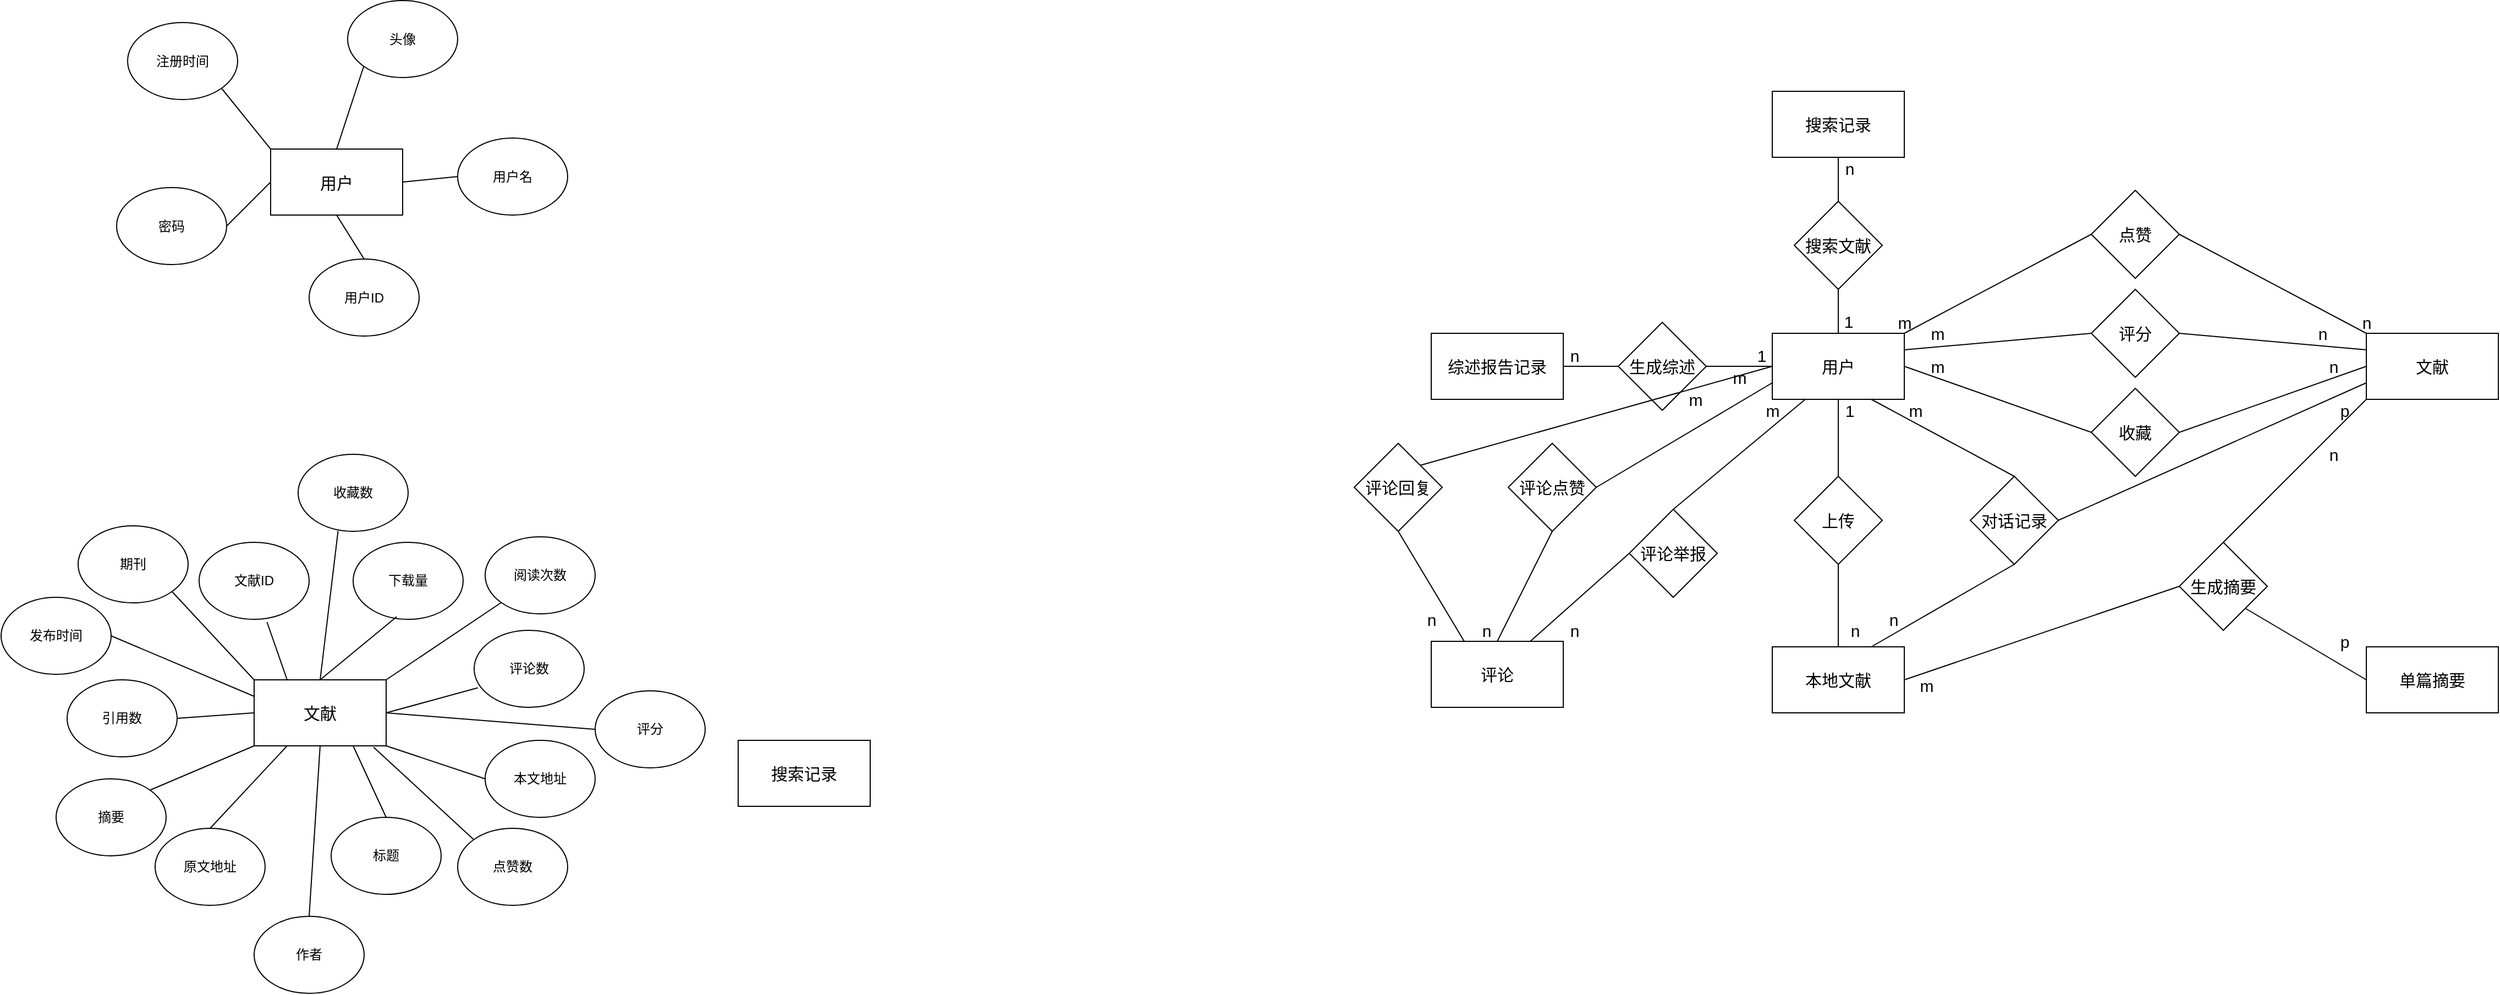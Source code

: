 <mxfile version="24.2.2" type="github">
  <diagram name="Page-1" id="c4acf3e9-155e-7222-9cf6-157b1a14988f">
    <mxGraphModel dx="1846" dy="708" grid="1" gridSize="10" guides="1" tooltips="1" connect="1" arrows="1" fold="1" page="1" pageScale="1" pageWidth="850" pageHeight="1100" background="none" math="0" shadow="0">
      <root>
        <mxCell id="0" />
        <mxCell id="1" parent="0" />
        <mxCell id="P6Sqa6nLTFP1nAxvebWK-67" style="rounded=0;orthogonalLoop=1;jettySize=auto;html=1;entryX=0;entryY=0.5;entryDx=0;entryDy=0;startArrow=none;startFill=0;endArrow=none;endFill=0;exitX=1;exitY=0;exitDx=0;exitDy=0;fontSize=15;" edge="1" parent="1" source="P6Sqa6nLTFP1nAxvebWK-73" target="P6Sqa6nLTFP1nAxvebWK-77">
          <mxGeometry relative="1" as="geometry">
            <mxPoint x="920" y="340" as="sourcePoint" />
          </mxGeometry>
        </mxCell>
        <mxCell id="P6Sqa6nLTFP1nAxvebWK-68" style="edgeStyle=none;rounded=0;orthogonalLoop=1;jettySize=auto;html=1;exitX=1;exitY=0.25;exitDx=0;exitDy=0;entryX=0;entryY=0.5;entryDx=0;entryDy=0;startArrow=none;startFill=0;endArrow=none;endFill=0;fontSize=15;" edge="1" parent="1" source="P6Sqa6nLTFP1nAxvebWK-73" target="P6Sqa6nLTFP1nAxvebWK-79">
          <mxGeometry relative="1" as="geometry" />
        </mxCell>
        <mxCell id="P6Sqa6nLTFP1nAxvebWK-69" style="edgeStyle=none;rounded=0;orthogonalLoop=1;jettySize=auto;html=1;exitX=1;exitY=0.5;exitDx=0;exitDy=0;entryX=0;entryY=0.5;entryDx=0;entryDy=0;startArrow=none;startFill=0;endArrow=none;endFill=0;fontSize=15;" edge="1" parent="1" source="P6Sqa6nLTFP1nAxvebWK-73" target="P6Sqa6nLTFP1nAxvebWK-81">
          <mxGeometry relative="1" as="geometry" />
        </mxCell>
        <mxCell id="P6Sqa6nLTFP1nAxvebWK-70" style="edgeStyle=none;rounded=0;orthogonalLoop=1;jettySize=auto;html=1;exitX=0.5;exitY=1;exitDx=0;exitDy=0;entryX=0.5;entryY=0;entryDx=0;entryDy=0;startArrow=none;startFill=0;endArrow=none;endFill=0;fontSize=15;" edge="1" parent="1" source="P6Sqa6nLTFP1nAxvebWK-73" target="P6Sqa6nLTFP1nAxvebWK-92">
          <mxGeometry relative="1" as="geometry" />
        </mxCell>
        <mxCell id="P6Sqa6nLTFP1nAxvebWK-71" style="edgeStyle=none;rounded=0;orthogonalLoop=1;jettySize=auto;html=1;exitX=0.75;exitY=1;exitDx=0;exitDy=0;entryX=0.5;entryY=0;entryDx=0;entryDy=0;startArrow=none;startFill=0;endArrow=none;endFill=0;fontSize=15;" edge="1" parent="1" source="P6Sqa6nLTFP1nAxvebWK-73" target="P6Sqa6nLTFP1nAxvebWK-97">
          <mxGeometry relative="1" as="geometry" />
        </mxCell>
        <mxCell id="P6Sqa6nLTFP1nAxvebWK-72" style="edgeStyle=none;rounded=0;orthogonalLoop=1;jettySize=auto;html=1;exitX=0.25;exitY=1;exitDx=0;exitDy=0;entryX=0.5;entryY=0;entryDx=0;entryDy=0;startArrow=none;startFill=0;endArrow=none;endFill=0;fontSize=15;" edge="1" parent="1" source="P6Sqa6nLTFP1nAxvebWK-73" target="P6Sqa6nLTFP1nAxvebWK-122">
          <mxGeometry relative="1" as="geometry" />
        </mxCell>
        <mxCell id="P6Sqa6nLTFP1nAxvebWK-73" value="用户" style="rounded=0;whiteSpace=wrap;html=1;fontSize=15;" vertex="1" parent="1">
          <mxGeometry x="770" y="340" width="120" height="60" as="geometry" />
        </mxCell>
        <mxCell id="P6Sqa6nLTFP1nAxvebWK-74" style="edgeStyle=none;rounded=0;orthogonalLoop=1;jettySize=auto;html=1;exitX=0;exitY=1;exitDx=0;exitDy=0;entryX=0.5;entryY=0;entryDx=0;entryDy=0;startArrow=none;startFill=0;endArrow=none;endFill=0;fontSize=15;" edge="1" parent="1" source="P6Sqa6nLTFP1nAxvebWK-75" target="P6Sqa6nLTFP1nAxvebWK-114">
          <mxGeometry relative="1" as="geometry" />
        </mxCell>
        <mxCell id="P6Sqa6nLTFP1nAxvebWK-75" value="文献" style="rounded=0;whiteSpace=wrap;html=1;fontSize=15;" vertex="1" parent="1">
          <mxGeometry x="1310" y="340" width="120" height="60" as="geometry" />
        </mxCell>
        <mxCell id="P6Sqa6nLTFP1nAxvebWK-76" style="edgeStyle=none;rounded=0;orthogonalLoop=1;jettySize=auto;html=1;exitX=1;exitY=0.5;exitDx=0;exitDy=0;entryX=0;entryY=0;entryDx=0;entryDy=0;startArrow=none;startFill=0;endArrow=none;endFill=0;fontSize=15;" edge="1" parent="1" source="P6Sqa6nLTFP1nAxvebWK-77" target="P6Sqa6nLTFP1nAxvebWK-75">
          <mxGeometry relative="1" as="geometry" />
        </mxCell>
        <mxCell id="P6Sqa6nLTFP1nAxvebWK-77" value="点赞" style="rhombus;whiteSpace=wrap;html=1;fontSize=15;" vertex="1" parent="1">
          <mxGeometry x="1060" y="210" width="80" height="80" as="geometry" />
        </mxCell>
        <mxCell id="P6Sqa6nLTFP1nAxvebWK-78" style="edgeStyle=none;rounded=0;orthogonalLoop=1;jettySize=auto;html=1;exitX=1;exitY=0.5;exitDx=0;exitDy=0;entryX=0;entryY=0.25;entryDx=0;entryDy=0;startArrow=none;startFill=0;endArrow=none;endFill=0;fontSize=15;" edge="1" parent="1" source="P6Sqa6nLTFP1nAxvebWK-79" target="P6Sqa6nLTFP1nAxvebWK-75">
          <mxGeometry relative="1" as="geometry" />
        </mxCell>
        <mxCell id="P6Sqa6nLTFP1nAxvebWK-79" value="评分" style="rhombus;whiteSpace=wrap;html=1;fontSize=15;" vertex="1" parent="1">
          <mxGeometry x="1060" y="300" width="80" height="80" as="geometry" />
        </mxCell>
        <mxCell id="P6Sqa6nLTFP1nAxvebWK-80" style="edgeStyle=none;rounded=0;orthogonalLoop=1;jettySize=auto;html=1;exitX=1;exitY=0.5;exitDx=0;exitDy=0;entryX=0;entryY=0.5;entryDx=0;entryDy=0;startArrow=none;startFill=0;endArrow=none;endFill=0;fontSize=15;" edge="1" parent="1" source="P6Sqa6nLTFP1nAxvebWK-81" target="P6Sqa6nLTFP1nAxvebWK-75">
          <mxGeometry relative="1" as="geometry" />
        </mxCell>
        <mxCell id="P6Sqa6nLTFP1nAxvebWK-81" value="收藏" style="rhombus;whiteSpace=wrap;html=1;fontSize=15;" vertex="1" parent="1">
          <mxGeometry x="1060" y="390" width="80" height="80" as="geometry" />
        </mxCell>
        <mxCell id="P6Sqa6nLTFP1nAxvebWK-82" value="m" style="text;html=1;align=center;verticalAlign=middle;resizable=0;points=[];autosize=1;fontSize=15;" vertex="1" parent="1">
          <mxGeometry x="870" y="315" width="40" height="30" as="geometry" />
        </mxCell>
        <mxCell id="P6Sqa6nLTFP1nAxvebWK-83" value="n" style="text;html=1;align=center;verticalAlign=middle;resizable=0;points=[];autosize=1;fontSize=15;" vertex="1" parent="1">
          <mxGeometry x="1295" y="315" width="30" height="30" as="geometry" />
        </mxCell>
        <mxCell id="P6Sqa6nLTFP1nAxvebWK-84" value="m" style="text;html=1;align=center;verticalAlign=middle;resizable=0;points=[];autosize=1;fontSize=15;" vertex="1" parent="1">
          <mxGeometry x="900" y="325" width="40" height="30" as="geometry" />
        </mxCell>
        <mxCell id="P6Sqa6nLTFP1nAxvebWK-85" value="n" style="text;html=1;align=center;verticalAlign=middle;resizable=0;points=[];autosize=1;fontSize=15;" vertex="1" parent="1">
          <mxGeometry x="1255" y="325" width="30" height="30" as="geometry" />
        </mxCell>
        <mxCell id="P6Sqa6nLTFP1nAxvebWK-86" value="m" style="text;html=1;align=center;verticalAlign=middle;resizable=0;points=[];autosize=1;fontSize=15;" vertex="1" parent="1">
          <mxGeometry x="900" y="355" width="40" height="30" as="geometry" />
        </mxCell>
        <mxCell id="P6Sqa6nLTFP1nAxvebWK-87" value="n" style="text;html=1;align=center;verticalAlign=middle;resizable=0;points=[];autosize=1;fontSize=15;" vertex="1" parent="1">
          <mxGeometry x="1265" y="355" width="30" height="30" as="geometry" />
        </mxCell>
        <mxCell id="P6Sqa6nLTFP1nAxvebWK-88" style="edgeStyle=none;rounded=0;orthogonalLoop=1;jettySize=auto;html=1;exitX=1;exitY=0.5;exitDx=0;exitDy=0;entryX=0;entryY=0.5;entryDx=0;entryDy=0;startArrow=none;startFill=0;endArrow=none;endFill=0;fontSize=15;" edge="1" parent="1" source="P6Sqa6nLTFP1nAxvebWK-89" target="P6Sqa6nLTFP1nAxvebWK-114">
          <mxGeometry relative="1" as="geometry" />
        </mxCell>
        <mxCell id="P6Sqa6nLTFP1nAxvebWK-89" value="本地文献" style="rounded=0;whiteSpace=wrap;html=1;fontSize=15;" vertex="1" parent="1">
          <mxGeometry x="770" y="625" width="120" height="60" as="geometry" />
        </mxCell>
        <mxCell id="P6Sqa6nLTFP1nAxvebWK-90" value="搜索记录" style="rounded=0;whiteSpace=wrap;html=1;fontSize=15;" vertex="1" parent="1">
          <mxGeometry x="770" y="120" width="120" height="60" as="geometry" />
        </mxCell>
        <mxCell id="P6Sqa6nLTFP1nAxvebWK-91" style="edgeStyle=none;rounded=0;orthogonalLoop=1;jettySize=auto;html=1;exitX=0.5;exitY=1;exitDx=0;exitDy=0;entryX=0.5;entryY=0;entryDx=0;entryDy=0;startArrow=none;startFill=0;endArrow=none;endFill=0;fontSize=15;" edge="1" parent="1" source="P6Sqa6nLTFP1nAxvebWK-92" target="P6Sqa6nLTFP1nAxvebWK-89">
          <mxGeometry relative="1" as="geometry" />
        </mxCell>
        <mxCell id="P6Sqa6nLTFP1nAxvebWK-92" value="上传" style="rhombus;whiteSpace=wrap;html=1;fontSize=15;" vertex="1" parent="1">
          <mxGeometry x="790" y="470" width="80" height="80" as="geometry" />
        </mxCell>
        <mxCell id="P6Sqa6nLTFP1nAxvebWK-93" value="1" style="text;html=1;align=center;verticalAlign=middle;resizable=0;points=[];autosize=1;fontSize=15;" vertex="1" parent="1">
          <mxGeometry x="825" y="395" width="30" height="30" as="geometry" />
        </mxCell>
        <mxCell id="P6Sqa6nLTFP1nAxvebWK-94" value="n" style="text;html=1;align=center;verticalAlign=middle;resizable=0;points=[];autosize=1;fontSize=15;" vertex="1" parent="1">
          <mxGeometry x="830" y="595" width="30" height="30" as="geometry" />
        </mxCell>
        <mxCell id="P6Sqa6nLTFP1nAxvebWK-95" style="edgeStyle=none;rounded=0;orthogonalLoop=1;jettySize=auto;html=1;exitX=0.5;exitY=1;exitDx=0;exitDy=0;entryX=0.75;entryY=0;entryDx=0;entryDy=0;startArrow=none;startFill=0;endArrow=none;endFill=0;fontSize=15;" edge="1" parent="1" source="P6Sqa6nLTFP1nAxvebWK-97" target="P6Sqa6nLTFP1nAxvebWK-89">
          <mxGeometry relative="1" as="geometry" />
        </mxCell>
        <mxCell id="P6Sqa6nLTFP1nAxvebWK-96" style="edgeStyle=none;rounded=0;orthogonalLoop=1;jettySize=auto;html=1;exitX=1;exitY=0.5;exitDx=0;exitDy=0;entryX=0;entryY=0.75;entryDx=0;entryDy=0;startArrow=none;startFill=0;endArrow=none;endFill=0;fontSize=15;" edge="1" parent="1" source="P6Sqa6nLTFP1nAxvebWK-97" target="P6Sqa6nLTFP1nAxvebWK-75">
          <mxGeometry relative="1" as="geometry" />
        </mxCell>
        <mxCell id="P6Sqa6nLTFP1nAxvebWK-97" value="对话记录" style="rhombus;whiteSpace=wrap;html=1;fontSize=15;" vertex="1" parent="1">
          <mxGeometry x="950" y="470" width="80" height="80" as="geometry" />
        </mxCell>
        <mxCell id="P6Sqa6nLTFP1nAxvebWK-98" value="m" style="text;html=1;align=center;verticalAlign=middle;resizable=0;points=[];autosize=1;fontSize=15;" vertex="1" parent="1">
          <mxGeometry x="880" y="395" width="40" height="30" as="geometry" />
        </mxCell>
        <mxCell id="P6Sqa6nLTFP1nAxvebWK-99" value="n" style="text;html=1;align=center;verticalAlign=middle;resizable=0;points=[];autosize=1;fontSize=15;" vertex="1" parent="1">
          <mxGeometry x="865" y="585" width="30" height="30" as="geometry" />
        </mxCell>
        <mxCell id="P6Sqa6nLTFP1nAxvebWK-100" value="p" style="text;html=1;align=center;verticalAlign=middle;resizable=0;points=[];autosize=1;fontSize=15;" vertex="1" parent="1">
          <mxGeometry x="1275" y="395" width="30" height="30" as="geometry" />
        </mxCell>
        <mxCell id="P6Sqa6nLTFP1nAxvebWK-101" value="单篇摘要" style="rounded=0;whiteSpace=wrap;html=1;fontSize=15;" vertex="1" parent="1">
          <mxGeometry x="1310" y="625" width="120" height="60" as="geometry" />
        </mxCell>
        <mxCell id="P6Sqa6nLTFP1nAxvebWK-102" style="edgeStyle=none;rounded=0;orthogonalLoop=1;jettySize=auto;html=1;exitX=1;exitY=0.5;exitDx=0;exitDy=0;entryX=0;entryY=0.5;entryDx=0;entryDy=0;startArrow=none;startFill=0;endArrow=none;endFill=0;fontSize=15;" edge="1" parent="1" source="P6Sqa6nLTFP1nAxvebWK-103" target="P6Sqa6nLTFP1nAxvebWK-105">
          <mxGeometry relative="1" as="geometry" />
        </mxCell>
        <mxCell id="P6Sqa6nLTFP1nAxvebWK-103" value="综述报告记录" style="rounded=0;whiteSpace=wrap;html=1;fontSize=15;" vertex="1" parent="1">
          <mxGeometry x="460" y="340" width="120" height="60" as="geometry" />
        </mxCell>
        <mxCell id="P6Sqa6nLTFP1nAxvebWK-104" style="edgeStyle=none;rounded=0;orthogonalLoop=1;jettySize=auto;html=1;exitX=1;exitY=0.5;exitDx=0;exitDy=0;entryX=0;entryY=0.5;entryDx=0;entryDy=0;startArrow=none;startFill=0;endArrow=none;endFill=0;fontSize=15;" edge="1" parent="1" source="P6Sqa6nLTFP1nAxvebWK-105" target="P6Sqa6nLTFP1nAxvebWK-73">
          <mxGeometry relative="1" as="geometry" />
        </mxCell>
        <mxCell id="P6Sqa6nLTFP1nAxvebWK-105" value="生成综述" style="rhombus;whiteSpace=wrap;html=1;fontSize=15;" vertex="1" parent="1">
          <mxGeometry x="630" y="330" width="80" height="80" as="geometry" />
        </mxCell>
        <mxCell id="P6Sqa6nLTFP1nAxvebWK-106" value="1" style="text;html=1;align=center;verticalAlign=middle;resizable=0;points=[];autosize=1;fontSize=15;" vertex="1" parent="1">
          <mxGeometry x="745" y="345" width="30" height="30" as="geometry" />
        </mxCell>
        <mxCell id="P6Sqa6nLTFP1nAxvebWK-107" value="n" style="text;html=1;align=center;verticalAlign=middle;resizable=0;points=[];autosize=1;fontSize=15;" vertex="1" parent="1">
          <mxGeometry x="575" y="345" width="30" height="30" as="geometry" />
        </mxCell>
        <mxCell id="P6Sqa6nLTFP1nAxvebWK-108" style="edgeStyle=none;rounded=0;orthogonalLoop=1;jettySize=auto;html=1;exitX=0.5;exitY=1;exitDx=0;exitDy=0;entryX=0.5;entryY=0;entryDx=0;entryDy=0;startArrow=none;startFill=0;endArrow=none;endFill=0;fontSize=15;" edge="1" parent="1" source="P6Sqa6nLTFP1nAxvebWK-111" target="P6Sqa6nLTFP1nAxvebWK-73">
          <mxGeometry relative="1" as="geometry" />
        </mxCell>
        <mxCell id="P6Sqa6nLTFP1nAxvebWK-109" value="1" style="edgeLabel;html=1;align=center;verticalAlign=middle;resizable=0;points=[];fontSize=15;" vertex="1" connectable="0" parent="P6Sqa6nLTFP1nAxvebWK-108">
          <mxGeometry x="0.45" y="9" relative="1" as="geometry">
            <mxPoint as="offset" />
          </mxGeometry>
        </mxCell>
        <mxCell id="P6Sqa6nLTFP1nAxvebWK-110" style="edgeStyle=none;rounded=0;orthogonalLoop=1;jettySize=auto;html=1;exitX=0.5;exitY=0;exitDx=0;exitDy=0;entryX=0.5;entryY=1;entryDx=0;entryDy=0;startArrow=none;startFill=0;endArrow=none;endFill=0;fontSize=15;" edge="1" parent="1" source="P6Sqa6nLTFP1nAxvebWK-111" target="P6Sqa6nLTFP1nAxvebWK-90">
          <mxGeometry relative="1" as="geometry" />
        </mxCell>
        <mxCell id="P6Sqa6nLTFP1nAxvebWK-111" value="搜索文献" style="rhombus;whiteSpace=wrap;html=1;fontSize=15;" vertex="1" parent="1">
          <mxGeometry x="790" y="220" width="80" height="80" as="geometry" />
        </mxCell>
        <mxCell id="P6Sqa6nLTFP1nAxvebWK-112" value="n" style="text;html=1;align=center;verticalAlign=middle;resizable=0;points=[];autosize=1;fontSize=15;" vertex="1" parent="1">
          <mxGeometry x="825" y="175" width="30" height="30" as="geometry" />
        </mxCell>
        <mxCell id="P6Sqa6nLTFP1nAxvebWK-113" style="edgeStyle=none;rounded=0;orthogonalLoop=1;jettySize=auto;html=1;exitX=1;exitY=1;exitDx=0;exitDy=0;entryX=0;entryY=0.5;entryDx=0;entryDy=0;startArrow=none;startFill=0;endArrow=none;endFill=0;fontSize=15;" edge="1" parent="1" source="P6Sqa6nLTFP1nAxvebWK-114" target="P6Sqa6nLTFP1nAxvebWK-101">
          <mxGeometry relative="1" as="geometry" />
        </mxCell>
        <mxCell id="P6Sqa6nLTFP1nAxvebWK-114" value="生成摘要" style="rhombus;whiteSpace=wrap;html=1;fontSize=15;" vertex="1" parent="1">
          <mxGeometry x="1140" y="530" width="80" height="80" as="geometry" />
        </mxCell>
        <mxCell id="P6Sqa6nLTFP1nAxvebWK-115" value="m" style="text;html=1;align=center;verticalAlign=middle;resizable=0;points=[];autosize=1;fontSize=15;" vertex="1" parent="1">
          <mxGeometry x="890" y="645" width="40" height="30" as="geometry" />
        </mxCell>
        <mxCell id="P6Sqa6nLTFP1nAxvebWK-116" value="n" style="text;html=1;align=center;verticalAlign=middle;resizable=0;points=[];autosize=1;fontSize=15;" vertex="1" parent="1">
          <mxGeometry x="1265" y="435" width="30" height="30" as="geometry" />
        </mxCell>
        <mxCell id="P6Sqa6nLTFP1nAxvebWK-117" value="p" style="text;html=1;align=center;verticalAlign=middle;resizable=0;points=[];autosize=1;fontSize=15;" vertex="1" parent="1">
          <mxGeometry x="1275" y="605" width="30" height="30" as="geometry" />
        </mxCell>
        <mxCell id="P6Sqa6nLTFP1nAxvebWK-118" style="edgeStyle=none;rounded=0;orthogonalLoop=1;jettySize=auto;html=1;exitX=0.5;exitY=1;exitDx=0;exitDy=0;entryX=0.5;entryY=0;entryDx=0;entryDy=0;startArrow=none;startFill=0;endArrow=none;endFill=0;fontSize=15;" edge="1" parent="1" source="P6Sqa6nLTFP1nAxvebWK-120" target="P6Sqa6nLTFP1nAxvebWK-123">
          <mxGeometry relative="1" as="geometry" />
        </mxCell>
        <mxCell id="P6Sqa6nLTFP1nAxvebWK-119" style="edgeStyle=none;rounded=0;orthogonalLoop=1;jettySize=auto;html=1;exitX=1;exitY=0.5;exitDx=0;exitDy=0;entryX=0;entryY=0.75;entryDx=0;entryDy=0;startArrow=none;startFill=0;endArrow=none;endFill=0;fontSize=15;" edge="1" parent="1" source="P6Sqa6nLTFP1nAxvebWK-120" target="P6Sqa6nLTFP1nAxvebWK-73">
          <mxGeometry relative="1" as="geometry" />
        </mxCell>
        <mxCell id="P6Sqa6nLTFP1nAxvebWK-120" value="评论点赞" style="rhombus;whiteSpace=wrap;html=1;fontSize=15;" vertex="1" parent="1">
          <mxGeometry x="530" y="440" width="80" height="80" as="geometry" />
        </mxCell>
        <mxCell id="P6Sqa6nLTFP1nAxvebWK-121" style="edgeStyle=none;rounded=0;orthogonalLoop=1;jettySize=auto;html=1;exitX=0;exitY=0.5;exitDx=0;exitDy=0;entryX=0.75;entryY=0;entryDx=0;entryDy=0;startArrow=none;startFill=0;endArrow=none;endFill=0;fontSize=15;" edge="1" parent="1" source="P6Sqa6nLTFP1nAxvebWK-122" target="P6Sqa6nLTFP1nAxvebWK-123">
          <mxGeometry relative="1" as="geometry" />
        </mxCell>
        <mxCell id="P6Sqa6nLTFP1nAxvebWK-122" value="评论举报" style="rhombus;whiteSpace=wrap;html=1;fontSize=15;" vertex="1" parent="1">
          <mxGeometry x="640" y="500" width="80" height="80" as="geometry" />
        </mxCell>
        <mxCell id="P6Sqa6nLTFP1nAxvebWK-123" value="评论" style="rounded=0;whiteSpace=wrap;html=1;fontSize=15;" vertex="1" parent="1">
          <mxGeometry x="460" y="620" width="120" height="60" as="geometry" />
        </mxCell>
        <mxCell id="P6Sqa6nLTFP1nAxvebWK-124" value="m" style="text;html=1;align=center;verticalAlign=middle;resizable=0;points=[];autosize=1;fontSize=15;" vertex="1" parent="1">
          <mxGeometry x="720" y="365" width="40" height="30" as="geometry" />
        </mxCell>
        <mxCell id="P6Sqa6nLTFP1nAxvebWK-125" value="n" style="text;html=1;align=center;verticalAlign=middle;resizable=0;points=[];autosize=1;fontSize=15;" vertex="1" parent="1">
          <mxGeometry x="495" y="595" width="30" height="30" as="geometry" />
        </mxCell>
        <mxCell id="P6Sqa6nLTFP1nAxvebWK-126" value="m" style="text;html=1;align=center;verticalAlign=middle;resizable=0;points=[];autosize=1;fontSize=15;" vertex="1" parent="1">
          <mxGeometry x="750" y="395" width="40" height="30" as="geometry" />
        </mxCell>
        <mxCell id="P6Sqa6nLTFP1nAxvebWK-127" value="n" style="text;html=1;align=center;verticalAlign=middle;resizable=0;points=[];autosize=1;fontSize=15;" vertex="1" parent="1">
          <mxGeometry x="575" y="595" width="30" height="30" as="geometry" />
        </mxCell>
        <mxCell id="P6Sqa6nLTFP1nAxvebWK-128" style="edgeStyle=none;rounded=0;orthogonalLoop=1;jettySize=auto;html=1;exitX=1;exitY=0;exitDx=0;exitDy=0;entryX=0;entryY=0.5;entryDx=0;entryDy=0;startArrow=none;startFill=0;endArrow=none;endFill=0;fontSize=15;" edge="1" parent="1" source="P6Sqa6nLTFP1nAxvebWK-130" target="P6Sqa6nLTFP1nAxvebWK-73">
          <mxGeometry relative="1" as="geometry" />
        </mxCell>
        <mxCell id="P6Sqa6nLTFP1nAxvebWK-129" style="edgeStyle=none;rounded=0;orthogonalLoop=1;jettySize=auto;html=1;exitX=0.5;exitY=1;exitDx=0;exitDy=0;entryX=0.25;entryY=0;entryDx=0;entryDy=0;startArrow=none;startFill=0;endArrow=none;endFill=0;fontSize=15;" edge="1" parent="1" source="P6Sqa6nLTFP1nAxvebWK-130" target="P6Sqa6nLTFP1nAxvebWK-123">
          <mxGeometry relative="1" as="geometry" />
        </mxCell>
        <mxCell id="P6Sqa6nLTFP1nAxvebWK-130" value="评论回复" style="rhombus;whiteSpace=wrap;html=1;fontSize=15;" vertex="1" parent="1">
          <mxGeometry x="390" y="440" width="80" height="80" as="geometry" />
        </mxCell>
        <mxCell id="P6Sqa6nLTFP1nAxvebWK-131" value="n" style="text;html=1;align=center;verticalAlign=middle;resizable=0;points=[];autosize=1;fontSize=15;" vertex="1" parent="1">
          <mxGeometry x="445" y="585" width="30" height="30" as="geometry" />
        </mxCell>
        <mxCell id="P6Sqa6nLTFP1nAxvebWK-132" value="m" style="text;html=1;align=center;verticalAlign=middle;resizable=0;points=[];autosize=1;fontSize=15;" vertex="1" parent="1">
          <mxGeometry x="680" y="385" width="40" height="30" as="geometry" />
        </mxCell>
        <mxCell id="P6Sqa6nLTFP1nAxvebWK-137" value="用户" style="rounded=0;whiteSpace=wrap;html=1;fontSize=15;" vertex="1" parent="1">
          <mxGeometry x="-595" y="172.5" width="120" height="60" as="geometry" />
        </mxCell>
        <mxCell id="P6Sqa6nLTFP1nAxvebWK-142" value="搜索记录" style="rounded=0;whiteSpace=wrap;html=1;fontSize=15;" vertex="1" parent="1">
          <mxGeometry x="-170" y="710" width="120" height="60" as="geometry" />
        </mxCell>
        <mxCell id="P6Sqa6nLTFP1nAxvebWK-177" value="用户ID" style="ellipse;whiteSpace=wrap;html=1;" vertex="1" parent="1">
          <mxGeometry x="-560" y="272.5" width="100" height="70" as="geometry" />
        </mxCell>
        <mxCell id="P6Sqa6nLTFP1nAxvebWK-178" value="密码" style="ellipse;whiteSpace=wrap;html=1;" vertex="1" parent="1">
          <mxGeometry x="-735" y="207.5" width="100" height="70" as="geometry" />
        </mxCell>
        <mxCell id="P6Sqa6nLTFP1nAxvebWK-179" value="用户名" style="ellipse;whiteSpace=wrap;html=1;" vertex="1" parent="1">
          <mxGeometry x="-425" y="162.5" width="100" height="70" as="geometry" />
        </mxCell>
        <mxCell id="P6Sqa6nLTFP1nAxvebWK-180" value="头像" style="ellipse;whiteSpace=wrap;html=1;" vertex="1" parent="1">
          <mxGeometry x="-525" y="37.5" width="100" height="70" as="geometry" />
        </mxCell>
        <mxCell id="P6Sqa6nLTFP1nAxvebWK-181" value="注册时间" style="ellipse;whiteSpace=wrap;html=1;" vertex="1" parent="1">
          <mxGeometry x="-725" y="57.5" width="100" height="70" as="geometry" />
        </mxCell>
        <mxCell id="P6Sqa6nLTFP1nAxvebWK-183" value="" style="endArrow=none;html=1;rounded=0;entryX=0.5;entryY=1;entryDx=0;entryDy=0;exitX=0.5;exitY=0;exitDx=0;exitDy=0;" edge="1" parent="1" source="P6Sqa6nLTFP1nAxvebWK-177" target="P6Sqa6nLTFP1nAxvebWK-137">
          <mxGeometry width="50" height="50" relative="1" as="geometry">
            <mxPoint x="-655" y="347.5" as="sourcePoint" />
            <mxPoint x="-605" y="302.5" as="targetPoint" />
          </mxGeometry>
        </mxCell>
        <mxCell id="P6Sqa6nLTFP1nAxvebWK-184" value="" style="endArrow=none;html=1;rounded=0;entryX=0;entryY=0.5;entryDx=0;entryDy=0;exitX=1;exitY=0.5;exitDx=0;exitDy=0;" edge="1" parent="1" source="P6Sqa6nLTFP1nAxvebWK-137" target="P6Sqa6nLTFP1nAxvebWK-179">
          <mxGeometry width="50" height="50" relative="1" as="geometry">
            <mxPoint x="-295" y="367.5" as="sourcePoint" />
            <mxPoint x="-245" y="317.5" as="targetPoint" />
          </mxGeometry>
        </mxCell>
        <mxCell id="P6Sqa6nLTFP1nAxvebWK-185" value="" style="endArrow=none;html=1;rounded=0;entryX=0;entryY=0.5;entryDx=0;entryDy=0;exitX=1;exitY=0.5;exitDx=0;exitDy=0;" edge="1" parent="1" source="P6Sqa6nLTFP1nAxvebWK-178" target="P6Sqa6nLTFP1nAxvebWK-137">
          <mxGeometry width="50" height="50" relative="1" as="geometry">
            <mxPoint x="-615" y="427.5" as="sourcePoint" />
            <mxPoint x="-565" y="377.5" as="targetPoint" />
          </mxGeometry>
        </mxCell>
        <mxCell id="P6Sqa6nLTFP1nAxvebWK-186" value="" style="endArrow=none;html=1;rounded=0;entryX=0;entryY=1;entryDx=0;entryDy=0;exitX=0.5;exitY=0;exitDx=0;exitDy=0;" edge="1" parent="1" source="P6Sqa6nLTFP1nAxvebWK-137" target="P6Sqa6nLTFP1nAxvebWK-180">
          <mxGeometry width="50" height="50" relative="1" as="geometry">
            <mxPoint x="-575" y="147.5" as="sourcePoint" />
            <mxPoint x="-525" y="97.5" as="targetPoint" />
          </mxGeometry>
        </mxCell>
        <mxCell id="P6Sqa6nLTFP1nAxvebWK-187" value="" style="endArrow=none;html=1;rounded=0;entryX=1;entryY=1;entryDx=0;entryDy=0;exitX=0;exitY=0;exitDx=0;exitDy=0;" edge="1" parent="1" source="P6Sqa6nLTFP1nAxvebWK-137" target="P6Sqa6nLTFP1nAxvebWK-181">
          <mxGeometry width="50" height="50" relative="1" as="geometry">
            <mxPoint x="-685" y="407.5" as="sourcePoint" />
            <mxPoint x="-635" y="357.5" as="targetPoint" />
          </mxGeometry>
        </mxCell>
        <mxCell id="P6Sqa6nLTFP1nAxvebWK-188" value="文献" style="rounded=0;whiteSpace=wrap;html=1;fontSize=15;" vertex="1" parent="1">
          <mxGeometry x="-610" y="655" width="120" height="60" as="geometry" />
        </mxCell>
        <mxCell id="P6Sqa6nLTFP1nAxvebWK-189" value="文献ID" style="ellipse;whiteSpace=wrap;html=1;" vertex="1" parent="1">
          <mxGeometry x="-660" y="530" width="100" height="70" as="geometry" />
        </mxCell>
        <mxCell id="P6Sqa6nLTFP1nAxvebWK-190" value="标题" style="ellipse;whiteSpace=wrap;html=1;" vertex="1" parent="1">
          <mxGeometry x="-540" y="780" width="100" height="70" as="geometry" />
        </mxCell>
        <mxCell id="P6Sqa6nLTFP1nAxvebWK-191" value="作者" style="ellipse;whiteSpace=wrap;html=1;" vertex="1" parent="1">
          <mxGeometry x="-610" y="870" width="100" height="70" as="geometry" />
        </mxCell>
        <mxCell id="P6Sqa6nLTFP1nAxvebWK-192" value="摘要" style="ellipse;whiteSpace=wrap;html=1;" vertex="1" parent="1">
          <mxGeometry x="-790" y="745" width="100" height="70" as="geometry" />
        </mxCell>
        <mxCell id="P6Sqa6nLTFP1nAxvebWK-193" value="发布时间" style="ellipse;whiteSpace=wrap;html=1;" vertex="1" parent="1">
          <mxGeometry x="-840" y="580" width="100" height="70" as="geometry" />
        </mxCell>
        <mxCell id="P6Sqa6nLTFP1nAxvebWK-194" value="期刊" style="ellipse;whiteSpace=wrap;html=1;" vertex="1" parent="1">
          <mxGeometry x="-770" y="515" width="100" height="70" as="geometry" />
        </mxCell>
        <mxCell id="P6Sqa6nLTFP1nAxvebWK-195" value="引用数" style="ellipse;whiteSpace=wrap;html=1;" vertex="1" parent="1">
          <mxGeometry x="-780" y="655" width="100" height="70" as="geometry" />
        </mxCell>
        <mxCell id="P6Sqa6nLTFP1nAxvebWK-196" value="原文地址" style="ellipse;whiteSpace=wrap;html=1;" vertex="1" parent="1">
          <mxGeometry x="-700" y="790" width="100" height="70" as="geometry" />
        </mxCell>
        <mxCell id="P6Sqa6nLTFP1nAxvebWK-197" value="阅读次数" style="ellipse;whiteSpace=wrap;html=1;" vertex="1" parent="1">
          <mxGeometry x="-400" y="525" width="100" height="70" as="geometry" />
        </mxCell>
        <mxCell id="P6Sqa6nLTFP1nAxvebWK-198" value="点赞数" style="ellipse;whiteSpace=wrap;html=1;" vertex="1" parent="1">
          <mxGeometry x="-425" y="790" width="100" height="70" as="geometry" />
        </mxCell>
        <mxCell id="P6Sqa6nLTFP1nAxvebWK-199" value="收藏数" style="ellipse;whiteSpace=wrap;html=1;" vertex="1" parent="1">
          <mxGeometry x="-570" y="450" width="100" height="70" as="geometry" />
        </mxCell>
        <mxCell id="P6Sqa6nLTFP1nAxvebWK-200" value="评论数" style="ellipse;whiteSpace=wrap;html=1;" vertex="1" parent="1">
          <mxGeometry x="-410" y="610" width="100" height="70" as="geometry" />
        </mxCell>
        <mxCell id="P6Sqa6nLTFP1nAxvebWK-201" value="评分" style="ellipse;whiteSpace=wrap;html=1;" vertex="1" parent="1">
          <mxGeometry x="-300" y="665" width="100" height="70" as="geometry" />
        </mxCell>
        <mxCell id="P6Sqa6nLTFP1nAxvebWK-202" value="下载量" style="ellipse;whiteSpace=wrap;html=1;" vertex="1" parent="1">
          <mxGeometry x="-520" y="530" width="100" height="70" as="geometry" />
        </mxCell>
        <mxCell id="P6Sqa6nLTFP1nAxvebWK-203" value="本文地址" style="ellipse;whiteSpace=wrap;html=1;" vertex="1" parent="1">
          <mxGeometry x="-400" y="710" width="100" height="70" as="geometry" />
        </mxCell>
        <mxCell id="P6Sqa6nLTFP1nAxvebWK-204" value="" style="endArrow=none;html=1;rounded=0;entryX=0.5;entryY=0;entryDx=0;entryDy=0;exitX=0.75;exitY=1;exitDx=0;exitDy=0;" edge="1" parent="1" source="P6Sqa6nLTFP1nAxvebWK-188" target="P6Sqa6nLTFP1nAxvebWK-190">
          <mxGeometry width="50" height="50" relative="1" as="geometry">
            <mxPoint x="-550" y="780" as="sourcePoint" />
            <mxPoint x="-500" y="730" as="targetPoint" />
          </mxGeometry>
        </mxCell>
        <mxCell id="P6Sqa6nLTFP1nAxvebWK-205" value="" style="endArrow=none;html=1;rounded=0;exitX=1;exitY=0.5;exitDx=0;exitDy=0;entryX=0.033;entryY=0.747;entryDx=0;entryDy=0;entryPerimeter=0;" edge="1" parent="1" source="P6Sqa6nLTFP1nAxvebWK-188" target="P6Sqa6nLTFP1nAxvebWK-200">
          <mxGeometry width="50" height="50" relative="1" as="geometry">
            <mxPoint x="-490" y="700" as="sourcePoint" />
            <mxPoint x="-440" y="650" as="targetPoint" />
          </mxGeometry>
        </mxCell>
        <mxCell id="P6Sqa6nLTFP1nAxvebWK-206" value="" style="endArrow=none;html=1;rounded=0;exitX=1;exitY=0.5;exitDx=0;exitDy=0;entryX=0;entryY=0.5;entryDx=0;entryDy=0;" edge="1" parent="1" source="P6Sqa6nLTFP1nAxvebWK-195" target="P6Sqa6nLTFP1nAxvebWK-188">
          <mxGeometry width="50" height="50" relative="1" as="geometry">
            <mxPoint x="-680" y="720" as="sourcePoint" />
            <mxPoint x="-630" y="670" as="targetPoint" />
          </mxGeometry>
        </mxCell>
        <mxCell id="P6Sqa6nLTFP1nAxvebWK-208" value="" style="endArrow=none;html=1;rounded=0;entryX=0.617;entryY=1.036;entryDx=0;entryDy=0;entryPerimeter=0;exitX=0.25;exitY=0;exitDx=0;exitDy=0;" edge="1" parent="1" source="P6Sqa6nLTFP1nAxvebWK-188" target="P6Sqa6nLTFP1nAxvebWK-189">
          <mxGeometry width="50" height="50" relative="1" as="geometry">
            <mxPoint x="-490" y="700" as="sourcePoint" />
            <mxPoint x="-440" y="650" as="targetPoint" />
          </mxGeometry>
        </mxCell>
        <mxCell id="P6Sqa6nLTFP1nAxvebWK-209" value="" style="endArrow=none;html=1;rounded=0;entryX=0.363;entryY=0.996;entryDx=0;entryDy=0;entryPerimeter=0;exitX=0.5;exitY=0;exitDx=0;exitDy=0;" edge="1" parent="1" source="P6Sqa6nLTFP1nAxvebWK-188" target="P6Sqa6nLTFP1nAxvebWK-199">
          <mxGeometry width="50" height="50" relative="1" as="geometry">
            <mxPoint x="-490" y="700" as="sourcePoint" />
            <mxPoint x="-440" y="650" as="targetPoint" />
          </mxGeometry>
        </mxCell>
        <mxCell id="P6Sqa6nLTFP1nAxvebWK-210" value="" style="endArrow=none;html=1;rounded=0;entryX=0.396;entryY=0.966;entryDx=0;entryDy=0;entryPerimeter=0;exitX=0.5;exitY=0;exitDx=0;exitDy=0;" edge="1" parent="1" source="P6Sqa6nLTFP1nAxvebWK-188" target="P6Sqa6nLTFP1nAxvebWK-202">
          <mxGeometry width="50" height="50" relative="1" as="geometry">
            <mxPoint x="-510" y="630" as="sourcePoint" />
            <mxPoint x="-440" y="540" as="targetPoint" />
          </mxGeometry>
        </mxCell>
        <mxCell id="P6Sqa6nLTFP1nAxvebWK-211" value="" style="endArrow=none;html=1;rounded=0;entryX=0;entryY=0;entryDx=0;entryDy=0;exitX=1;exitY=1;exitDx=0;exitDy=0;" edge="1" parent="1" source="P6Sqa6nLTFP1nAxvebWK-194" target="P6Sqa6nLTFP1nAxvebWK-188">
          <mxGeometry width="50" height="50" relative="1" as="geometry">
            <mxPoint x="-850" y="780" as="sourcePoint" />
            <mxPoint x="-800" y="730" as="targetPoint" />
          </mxGeometry>
        </mxCell>
        <mxCell id="P6Sqa6nLTFP1nAxvebWK-212" value="" style="endArrow=none;html=1;rounded=0;entryX=1;entryY=0.5;entryDx=0;entryDy=0;exitX=0;exitY=0.25;exitDx=0;exitDy=0;" edge="1" parent="1" source="P6Sqa6nLTFP1nAxvebWK-188" target="P6Sqa6nLTFP1nAxvebWK-193">
          <mxGeometry width="50" height="50" relative="1" as="geometry">
            <mxPoint x="-490" y="590" as="sourcePoint" />
            <mxPoint x="-440" y="540" as="targetPoint" />
          </mxGeometry>
        </mxCell>
        <mxCell id="P6Sqa6nLTFP1nAxvebWK-213" value="" style="endArrow=none;html=1;rounded=0;exitX=0;exitY=1;exitDx=0;exitDy=0;entryX=1;entryY=0;entryDx=0;entryDy=0;" edge="1" parent="1" source="P6Sqa6nLTFP1nAxvebWK-188" target="P6Sqa6nLTFP1nAxvebWK-192">
          <mxGeometry width="50" height="50" relative="1" as="geometry">
            <mxPoint x="-490" y="700" as="sourcePoint" />
            <mxPoint x="-440" y="650" as="targetPoint" />
          </mxGeometry>
        </mxCell>
        <mxCell id="P6Sqa6nLTFP1nAxvebWK-214" value="" style="endArrow=none;html=1;rounded=0;entryX=0.25;entryY=1;entryDx=0;entryDy=0;exitX=0.5;exitY=0;exitDx=0;exitDy=0;" edge="1" parent="1" source="P6Sqa6nLTFP1nAxvebWK-196" target="P6Sqa6nLTFP1nAxvebWK-188">
          <mxGeometry width="50" height="50" relative="1" as="geometry">
            <mxPoint x="-620" y="800" as="sourcePoint" />
            <mxPoint x="-570" y="750" as="targetPoint" />
          </mxGeometry>
        </mxCell>
        <mxCell id="P6Sqa6nLTFP1nAxvebWK-215" value="" style="endArrow=none;html=1;rounded=0;exitX=0.5;exitY=0;exitDx=0;exitDy=0;entryX=0.5;entryY=1;entryDx=0;entryDy=0;" edge="1" parent="1" source="P6Sqa6nLTFP1nAxvebWK-191" target="P6Sqa6nLTFP1nAxvebWK-188">
          <mxGeometry width="50" height="50" relative="1" as="geometry">
            <mxPoint x="-720" y="940" as="sourcePoint" />
            <mxPoint x="-670" y="890" as="targetPoint" />
          </mxGeometry>
        </mxCell>
        <mxCell id="P6Sqa6nLTFP1nAxvebWK-216" value="" style="endArrow=none;html=1;rounded=0;exitX=0;exitY=0.5;exitDx=0;exitDy=0;entryX=1;entryY=0.5;entryDx=0;entryDy=0;" edge="1" parent="1" source="P6Sqa6nLTFP1nAxvebWK-201" target="P6Sqa6nLTFP1nAxvebWK-188">
          <mxGeometry width="50" height="50" relative="1" as="geometry">
            <mxPoint x="-490" y="700" as="sourcePoint" />
            <mxPoint x="-440" y="650" as="targetPoint" />
          </mxGeometry>
        </mxCell>
        <mxCell id="P6Sqa6nLTFP1nAxvebWK-217" value="" style="endArrow=none;html=1;rounded=0;exitX=1;exitY=0;exitDx=0;exitDy=0;entryX=0;entryY=1;entryDx=0;entryDy=0;" edge="1" parent="1" source="P6Sqa6nLTFP1nAxvebWK-188" target="P6Sqa6nLTFP1nAxvebWK-197">
          <mxGeometry width="50" height="50" relative="1" as="geometry">
            <mxPoint x="-470" y="650" as="sourcePoint" />
            <mxPoint x="-420" y="600" as="targetPoint" />
          </mxGeometry>
        </mxCell>
        <mxCell id="P6Sqa6nLTFP1nAxvebWK-218" value="" style="endArrow=none;html=1;rounded=0;exitX=1;exitY=1;exitDx=0;exitDy=0;entryX=0;entryY=0.5;entryDx=0;entryDy=0;" edge="1" parent="1" source="P6Sqa6nLTFP1nAxvebWK-188" target="P6Sqa6nLTFP1nAxvebWK-203">
          <mxGeometry width="50" height="50" relative="1" as="geometry">
            <mxPoint x="-280" y="890" as="sourcePoint" />
            <mxPoint x="-230" y="840" as="targetPoint" />
          </mxGeometry>
        </mxCell>
        <mxCell id="P6Sqa6nLTFP1nAxvebWK-219" value="" style="endArrow=none;html=1;rounded=0;entryX=0.905;entryY=1.02;entryDx=0;entryDy=0;entryPerimeter=0;exitX=0;exitY=0;exitDx=0;exitDy=0;" edge="1" parent="1" source="P6Sqa6nLTFP1nAxvebWK-198" target="P6Sqa6nLTFP1nAxvebWK-188">
          <mxGeometry width="50" height="50" relative="1" as="geometry">
            <mxPoint x="-280" y="890" as="sourcePoint" />
            <mxPoint x="-230" y="840" as="targetPoint" />
          </mxGeometry>
        </mxCell>
      </root>
    </mxGraphModel>
  </diagram>
</mxfile>
